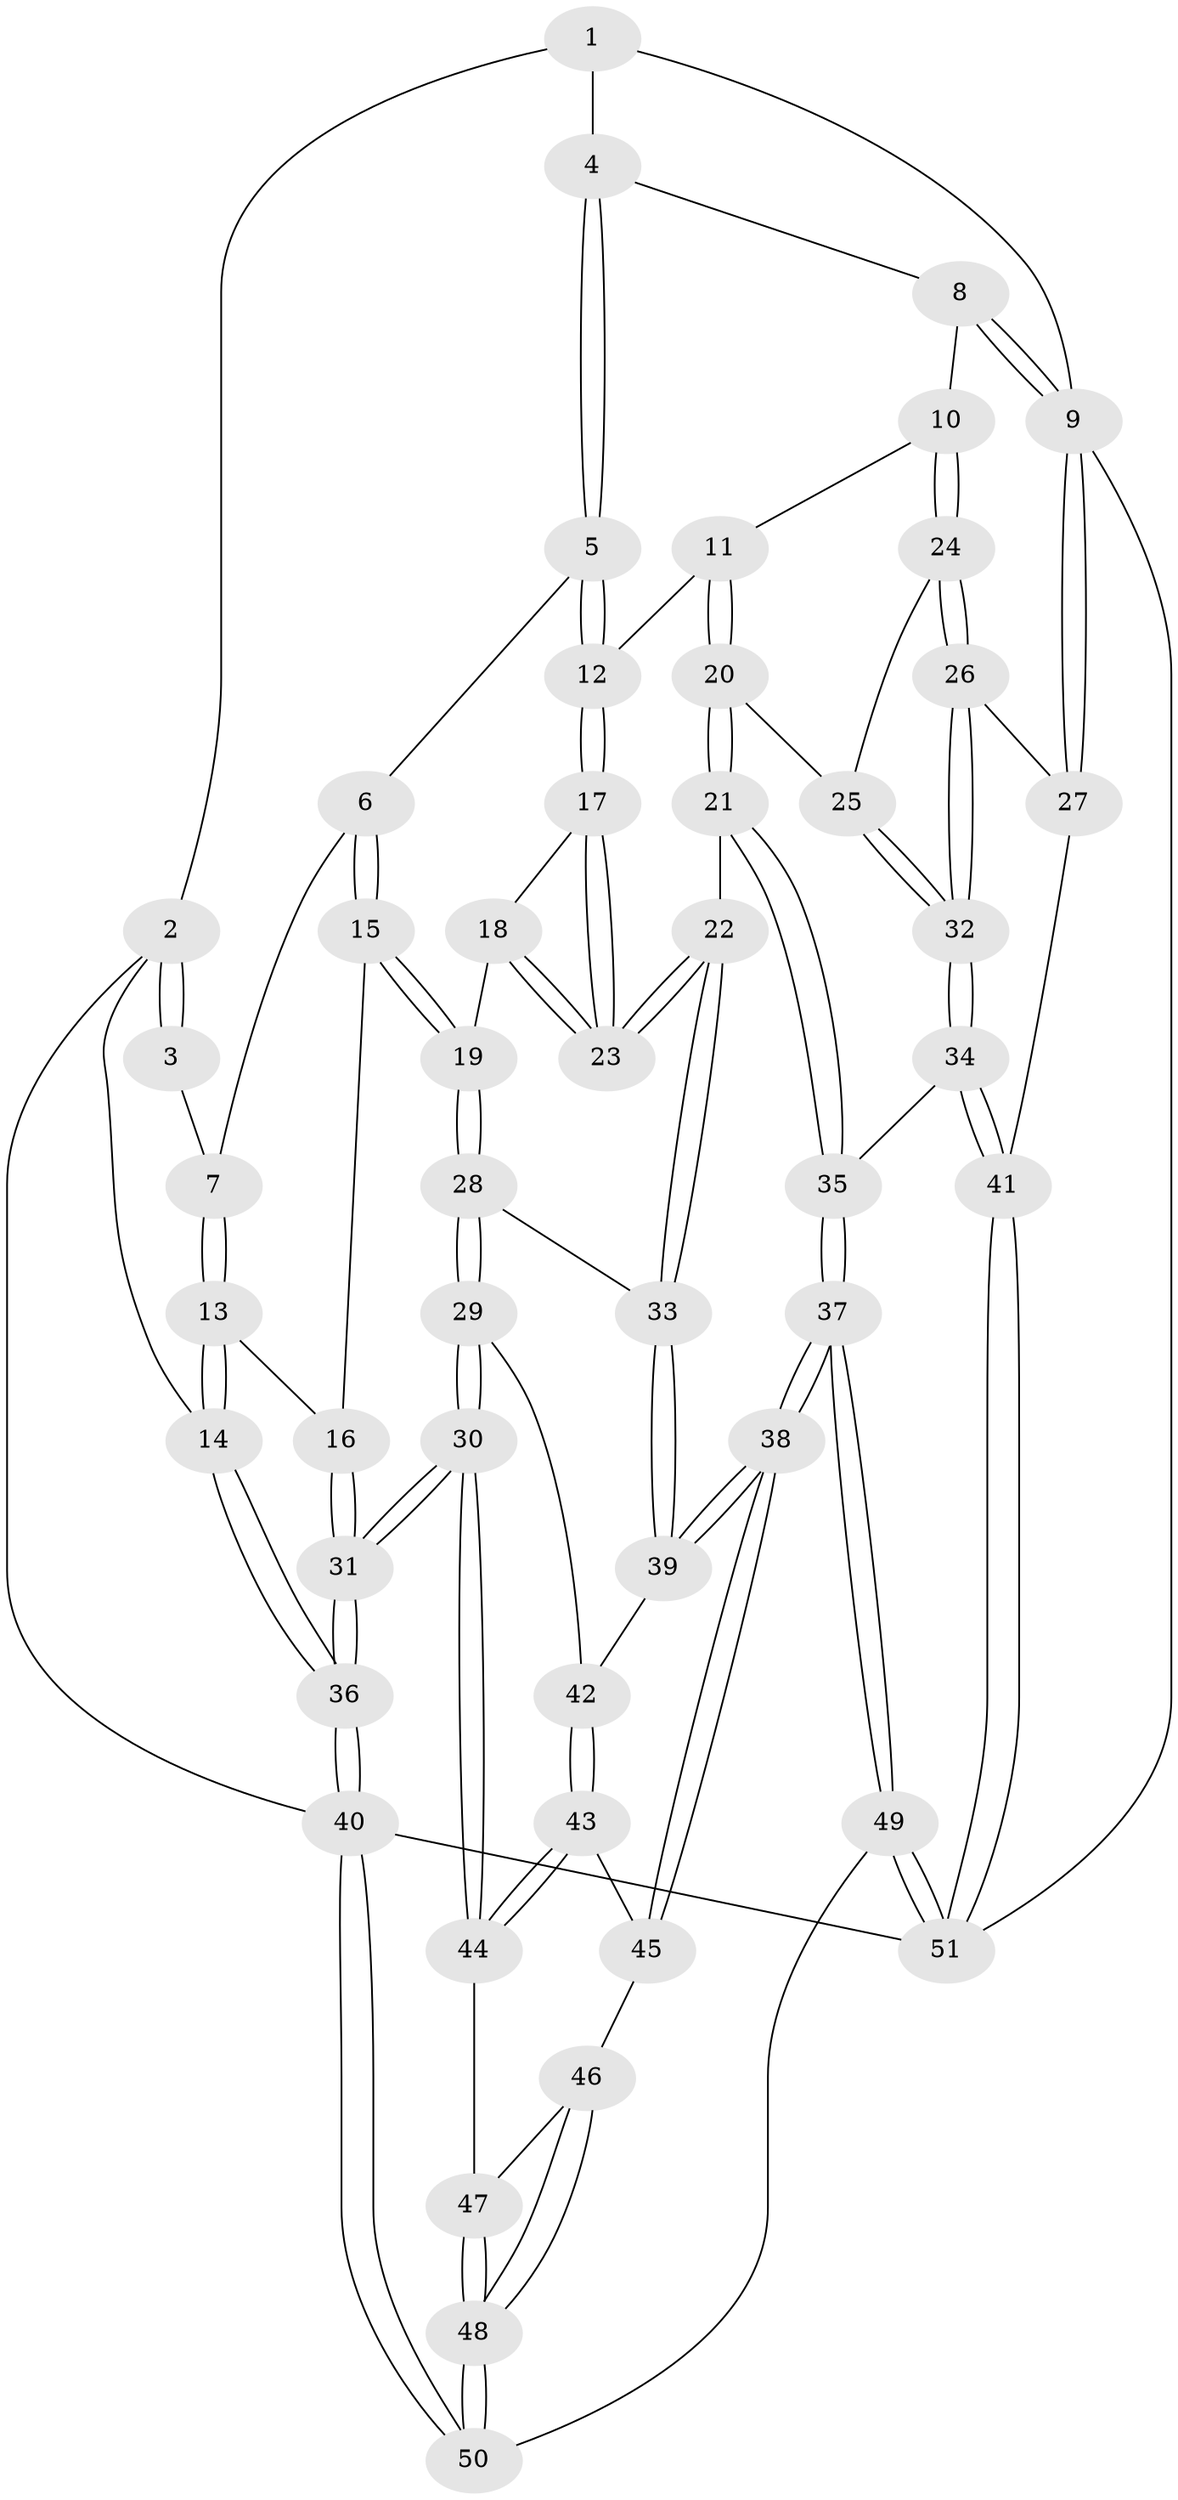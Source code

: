 // coarse degree distribution, {4: 0.5238095238095238, 3: 0.3333333333333333, 5: 0.047619047619047616, 2: 0.047619047619047616, 6: 0.047619047619047616}
// Generated by graph-tools (version 1.1) at 2025/38/03/04/25 23:38:23]
// undirected, 51 vertices, 124 edges
graph export_dot {
  node [color=gray90,style=filled];
  1 [pos="+0.24444809638488388+0"];
  2 [pos="+0+0.22090004473799724"];
  3 [pos="+0.13359762423920854+0.18376253630734313"];
  4 [pos="+0.4942000236052424+0.05364728073791092"];
  5 [pos="+0.44477841979298205+0.27556299273558194"];
  6 [pos="+0.2505122890644138+0.37030219843713574"];
  7 [pos="+0.15679661007069232+0.291392873788475"];
  8 [pos="+0.7276303637038666+0"];
  9 [pos="+1+0"];
  10 [pos="+0.8110637318186821+0.39251497733720403"];
  11 [pos="+0.5646066036873147+0.398740538025098"];
  12 [pos="+0.4993323472387976+0.3755647279922892"];
  13 [pos="+0+0.4416876009470299"];
  14 [pos="+0+0.4439223955415816"];
  15 [pos="+0.2165932730546094+0.5024390993123701"];
  16 [pos="+0.1596522763576998+0.515793864183933"];
  17 [pos="+0.49101578626128906+0.40618241963358387"];
  18 [pos="+0.31461059480863873+0.5457052211111285"];
  19 [pos="+0.25953480224119446+0.5488486755478746"];
  20 [pos="+0.6474613362094696+0.5866507429656258"];
  21 [pos="+0.6135678079959029+0.6156580181446755"];
  22 [pos="+0.4965749508437705+0.6135735508322704"];
  23 [pos="+0.488002770223194+0.5978110960376458"];
  24 [pos="+0.8514085124376071+0.4433019957805558"];
  25 [pos="+0.6815065995408193+0.5766505125106465"];
  26 [pos="+0.9614344376901446+0.49331205454074933"];
  27 [pos="+1+0.4930900072217934"];
  28 [pos="+0.2706543259376254+0.6411511847261624"];
  29 [pos="+0.2495700237022836+0.7110139122215222"];
  30 [pos="+0.06433462539373722+0.8161787421182491"];
  31 [pos="+0.02083780366156524+0.8233117273884617"];
  32 [pos="+0.8070112291714607+0.7564304550311101"];
  33 [pos="+0.46157938918650043+0.6885464629170859"];
  34 [pos="+0.7993936280933841+0.7865284748690464"];
  35 [pos="+0.6808235978159636+0.8524186122529714"];
  36 [pos="+0+0.9290872529200102"];
  37 [pos="+0.6247014726651015+0.9251619975389946"];
  38 [pos="+0.48020093796500846+0.8279405278416588"];
  39 [pos="+0.4595269641157298+0.7566446677517735"];
  40 [pos="+0+1"];
  41 [pos="+1+0.9948908092528385"];
  42 [pos="+0.2721765581086407+0.730634621018332"];
  43 [pos="+0.31813652479774507+0.8308304927128202"];
  44 [pos="+0.13493162473152231+0.8422107318805087"];
  45 [pos="+0.3550845701499911+0.8713891178684667"];
  46 [pos="+0.3536485760201806+0.8734786275388814"];
  47 [pos="+0.229999034838102+0.8938987986241945"];
  48 [pos="+0.302016820751681+1"];
  49 [pos="+0.6394921366310482+1"];
  50 [pos="+0.29790491035280464+1"];
  51 [pos="+1+1"];
  1 -- 2;
  1 -- 4;
  1 -- 9;
  2 -- 3;
  2 -- 3;
  2 -- 14;
  2 -- 40;
  3 -- 7;
  4 -- 5;
  4 -- 5;
  4 -- 8;
  5 -- 6;
  5 -- 12;
  5 -- 12;
  6 -- 7;
  6 -- 15;
  6 -- 15;
  7 -- 13;
  7 -- 13;
  8 -- 9;
  8 -- 9;
  8 -- 10;
  9 -- 27;
  9 -- 27;
  9 -- 51;
  10 -- 11;
  10 -- 24;
  10 -- 24;
  11 -- 12;
  11 -- 20;
  11 -- 20;
  12 -- 17;
  12 -- 17;
  13 -- 14;
  13 -- 14;
  13 -- 16;
  14 -- 36;
  14 -- 36;
  15 -- 16;
  15 -- 19;
  15 -- 19;
  16 -- 31;
  16 -- 31;
  17 -- 18;
  17 -- 23;
  17 -- 23;
  18 -- 19;
  18 -- 23;
  18 -- 23;
  19 -- 28;
  19 -- 28;
  20 -- 21;
  20 -- 21;
  20 -- 25;
  21 -- 22;
  21 -- 35;
  21 -- 35;
  22 -- 23;
  22 -- 23;
  22 -- 33;
  22 -- 33;
  24 -- 25;
  24 -- 26;
  24 -- 26;
  25 -- 32;
  25 -- 32;
  26 -- 27;
  26 -- 32;
  26 -- 32;
  27 -- 41;
  28 -- 29;
  28 -- 29;
  28 -- 33;
  29 -- 30;
  29 -- 30;
  29 -- 42;
  30 -- 31;
  30 -- 31;
  30 -- 44;
  30 -- 44;
  31 -- 36;
  31 -- 36;
  32 -- 34;
  32 -- 34;
  33 -- 39;
  33 -- 39;
  34 -- 35;
  34 -- 41;
  34 -- 41;
  35 -- 37;
  35 -- 37;
  36 -- 40;
  36 -- 40;
  37 -- 38;
  37 -- 38;
  37 -- 49;
  37 -- 49;
  38 -- 39;
  38 -- 39;
  38 -- 45;
  38 -- 45;
  39 -- 42;
  40 -- 50;
  40 -- 50;
  40 -- 51;
  41 -- 51;
  41 -- 51;
  42 -- 43;
  42 -- 43;
  43 -- 44;
  43 -- 44;
  43 -- 45;
  44 -- 47;
  45 -- 46;
  46 -- 47;
  46 -- 48;
  46 -- 48;
  47 -- 48;
  47 -- 48;
  48 -- 50;
  48 -- 50;
  49 -- 50;
  49 -- 51;
  49 -- 51;
}
